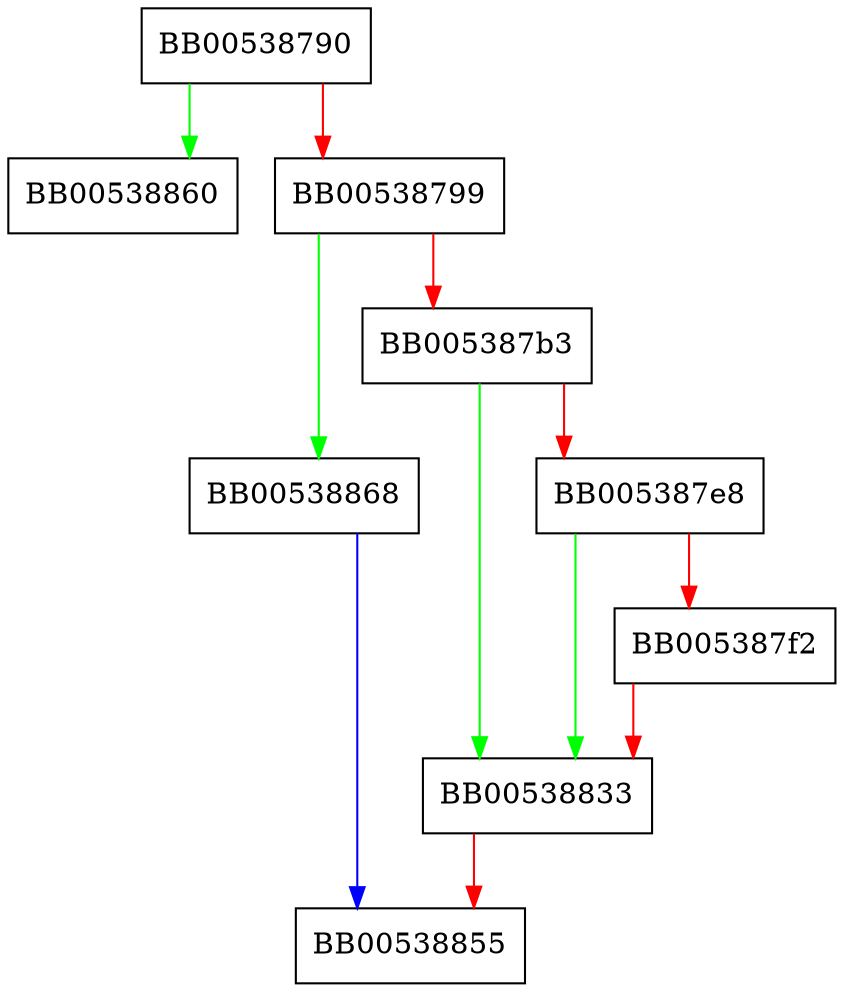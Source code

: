 digraph dgram_pair_free {
  node [shape="box"];
  graph [splines=ortho];
  BB00538790 -> BB00538860 [color="green"];
  BB00538790 -> BB00538799 [color="red"];
  BB00538799 -> BB00538868 [color="green"];
  BB00538799 -> BB005387b3 [color="red"];
  BB005387b3 -> BB00538833 [color="green"];
  BB005387b3 -> BB005387e8 [color="red"];
  BB005387e8 -> BB00538833 [color="green"];
  BB005387e8 -> BB005387f2 [color="red"];
  BB005387f2 -> BB00538833 [color="red"];
  BB00538833 -> BB00538855 [color="red"];
  BB00538868 -> BB00538855 [color="blue"];
}